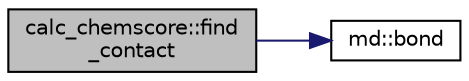 digraph "calc_chemscore::find_contact"
{
  edge [fontname="Helvetica",fontsize="10",labelfontname="Helvetica",labelfontsize="10"];
  node [fontname="Helvetica",fontsize="10",shape=record];
  rankdir="LR";
  Node1 [label="calc_chemscore::find\l_contact",height=0.2,width=0.4,color="black", fillcolor="grey75", style="filled" fontcolor="black"];
  Node1 -> Node2 [color="midnightblue",fontsize="10",style="solid"];
  Node2 [label="md::bond",height=0.2,width=0.4,color="black", fillcolor="white", style="filled",URL="$classmd.html#a677ce4371ed79a4dd96c8ed2f3ab6956"];
}
